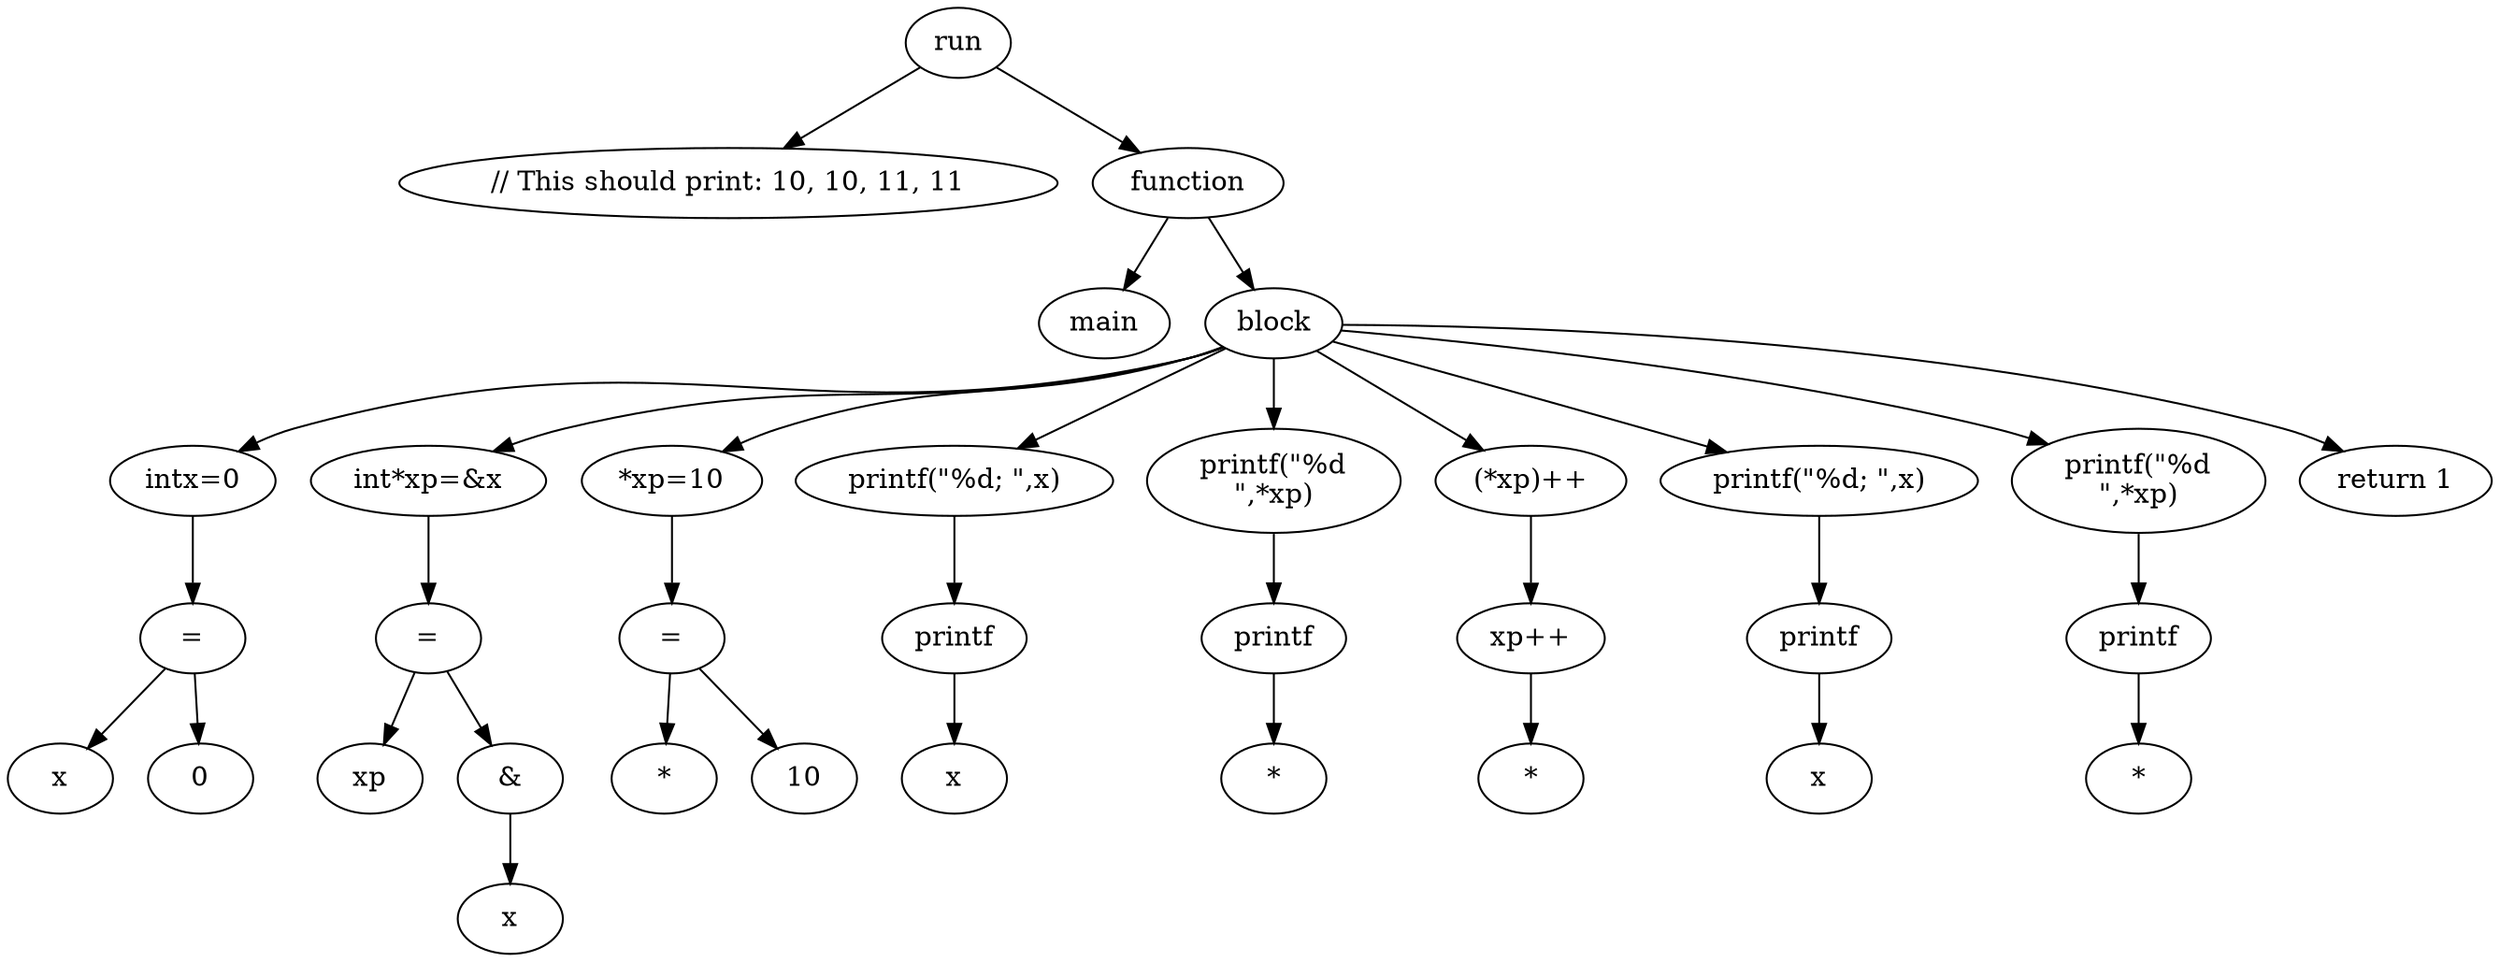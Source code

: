 digraph {
	8743556192893 [label=run]
	8743554895731 [label="// This should print: 10, 10, 11, 11
"]
	8743556192893 -> 8743554895731
	8743554895821 [label=function]
	8743556192893 -> 8743554895821
	8743554895800 [label=main]
	8743554895821 -> 8743554895800
	8743554895767 [label=block]
	8743554895821 -> 8743554895767
	8743554895803 [label="intx=0"]
	8743554895767 -> 8743554895803
	8743554895815 [label="="]
	8743554895803 -> 8743554895815
	8743554895809 [label=x]
	8743554895815 -> 8743554895809
	8743554895830 [label=0]
	8743554895815 -> 8743554895830
	8743554895833 [label="int*xp=&x"]
	8743554895767 -> 8743554895833
	8743554895845 [label="="]
	8743554895833 -> 8743554895845
	8743554895857 [label=xp]
	8743554895845 -> 8743554895857
	8743554895842 [label="&"]
	8743554895845 -> 8743554895842
	8743554895866 [label=x]
	8743554895842 -> 8743554895866
	8743554895806 [label="*xp=10"]
	8743554895767 -> 8743554895806
	8743554895869 [label="="]
	8743554895806 -> 8743554895869
	8743554894972 [label="*"]
	8743554895869 -> 8743554894972
	8743554897975 [label=10]
	8743554895869 -> 8743554897975
	8743554897996 [label="printf(\"%d; \",x)"]
	8743554895767 -> 8743554897996
	8743554897951 [label=printf]
	8743554897996 -> 8743554897951
	8743554897969 [label=x]
	8743554897951 -> 8743554897969
	8743554897978 [label="printf(\"%d\n\",*xp)"]
	8743554895767 -> 8743554897978
	8743554897945 [label=printf]
	8743554897978 -> 8743554897945
	8743554898134 [label="*"]
	8743554897945 -> 8743554898134
	8743554898224 [label="(*xp)++"]
	8743554895767 -> 8743554898224
	8743554898044 [label="xp++"]
	8743554898224 -> 8743554898044
	8743554897957 [label="*"]
	8743554898044 -> 8743554897957
	8743554898008 [label="printf(\"%d; \",x)"]
	8743554895767 -> 8743554898008
	8743554898026 [label=printf]
	8743554898008 -> 8743554898026
	8743554898035 [label=x]
	8743554898026 -> 8743554898035
	8743554897993 [label="printf(\"%d\n\",*xp)"]
	8743554895767 -> 8743554897993
	8743554898032 [label=printf]
	8743554897993 -> 8743554898032
	8743554898116 [label="*"]
	8743554898032 -> 8743554898116
	8743554898236 [label="return 1"]
	8743554895767 -> 8743554898236
}
